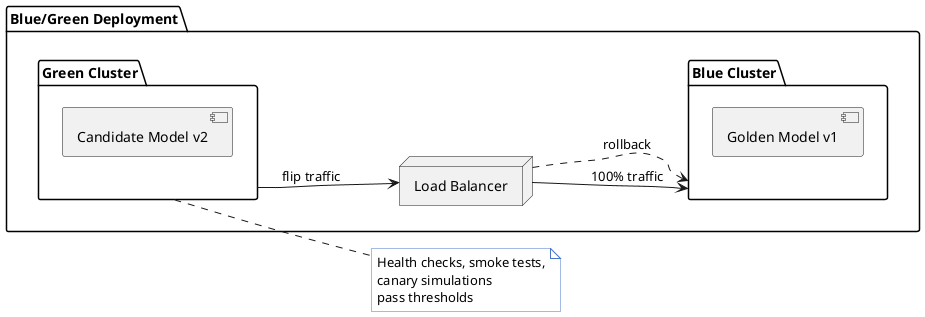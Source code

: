 @startuml
' Blue/Green and Canary deployment strategies
skinparam shadowing false
skinparam rectangleBackgroundColor #F0F4FF
skinparam rectangleBorderColor #4A75C8
skinparam noteBackgroundColor #FFFFFF
skinparam noteBorderColor #4A75C8

left to right direction

package "Blue/Green Deployment" {
  node "Load Balancer" as LB_BG
  folder "Blue Cluster" as BLUE_BG {
    [Golden Model v1]
  }
  folder "Green Cluster" as GREEN_BG {
    [Candidate Model v2]
  }
}

LB_BG --> BLUE_BG : 100% traffic
note right of GREEN_BG
  Health checks, smoke tests,
  canary simulations
  pass thresholds
end note

GREEN_BG --> LB_BG : flip traffic
LB_BG ..> BLUE_BG : rollback


@enduml
